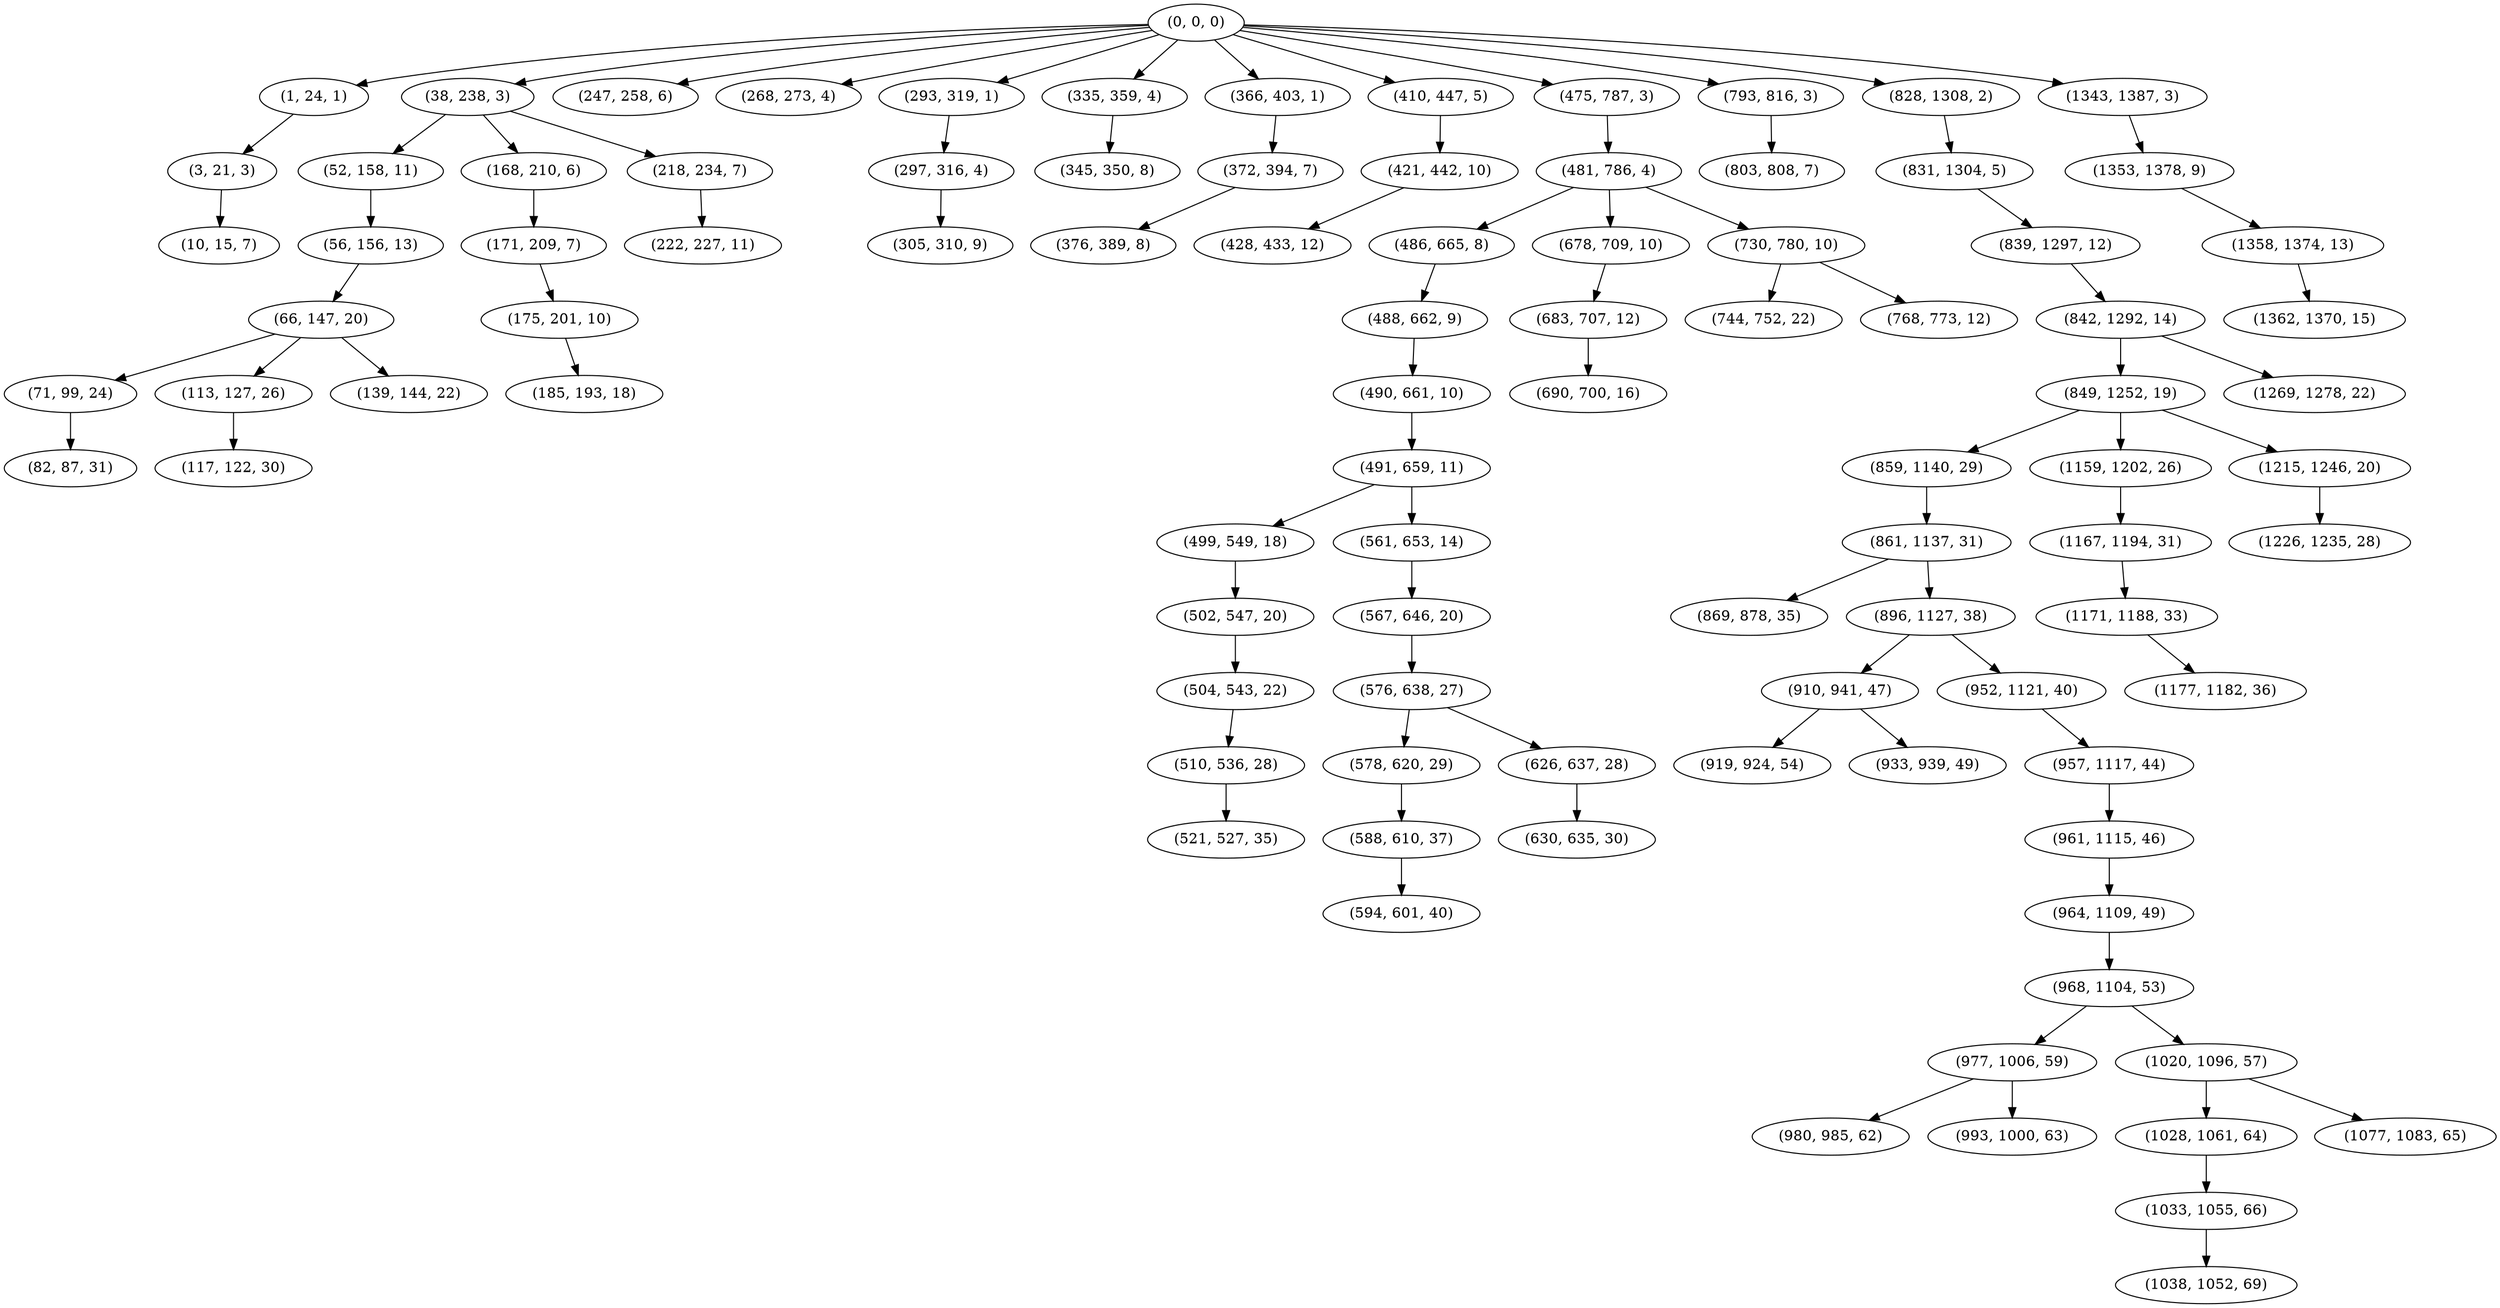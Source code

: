 digraph tree {
    "(0, 0, 0)";
    "(1, 24, 1)";
    "(3, 21, 3)";
    "(10, 15, 7)";
    "(38, 238, 3)";
    "(52, 158, 11)";
    "(56, 156, 13)";
    "(66, 147, 20)";
    "(71, 99, 24)";
    "(82, 87, 31)";
    "(113, 127, 26)";
    "(117, 122, 30)";
    "(139, 144, 22)";
    "(168, 210, 6)";
    "(171, 209, 7)";
    "(175, 201, 10)";
    "(185, 193, 18)";
    "(218, 234, 7)";
    "(222, 227, 11)";
    "(247, 258, 6)";
    "(268, 273, 4)";
    "(293, 319, 1)";
    "(297, 316, 4)";
    "(305, 310, 9)";
    "(335, 359, 4)";
    "(345, 350, 8)";
    "(366, 403, 1)";
    "(372, 394, 7)";
    "(376, 389, 8)";
    "(410, 447, 5)";
    "(421, 442, 10)";
    "(428, 433, 12)";
    "(475, 787, 3)";
    "(481, 786, 4)";
    "(486, 665, 8)";
    "(488, 662, 9)";
    "(490, 661, 10)";
    "(491, 659, 11)";
    "(499, 549, 18)";
    "(502, 547, 20)";
    "(504, 543, 22)";
    "(510, 536, 28)";
    "(521, 527, 35)";
    "(561, 653, 14)";
    "(567, 646, 20)";
    "(576, 638, 27)";
    "(578, 620, 29)";
    "(588, 610, 37)";
    "(594, 601, 40)";
    "(626, 637, 28)";
    "(630, 635, 30)";
    "(678, 709, 10)";
    "(683, 707, 12)";
    "(690, 700, 16)";
    "(730, 780, 10)";
    "(744, 752, 22)";
    "(768, 773, 12)";
    "(793, 816, 3)";
    "(803, 808, 7)";
    "(828, 1308, 2)";
    "(831, 1304, 5)";
    "(839, 1297, 12)";
    "(842, 1292, 14)";
    "(849, 1252, 19)";
    "(859, 1140, 29)";
    "(861, 1137, 31)";
    "(869, 878, 35)";
    "(896, 1127, 38)";
    "(910, 941, 47)";
    "(919, 924, 54)";
    "(933, 939, 49)";
    "(952, 1121, 40)";
    "(957, 1117, 44)";
    "(961, 1115, 46)";
    "(964, 1109, 49)";
    "(968, 1104, 53)";
    "(977, 1006, 59)";
    "(980, 985, 62)";
    "(993, 1000, 63)";
    "(1020, 1096, 57)";
    "(1028, 1061, 64)";
    "(1033, 1055, 66)";
    "(1038, 1052, 69)";
    "(1077, 1083, 65)";
    "(1159, 1202, 26)";
    "(1167, 1194, 31)";
    "(1171, 1188, 33)";
    "(1177, 1182, 36)";
    "(1215, 1246, 20)";
    "(1226, 1235, 28)";
    "(1269, 1278, 22)";
    "(1343, 1387, 3)";
    "(1353, 1378, 9)";
    "(1358, 1374, 13)";
    "(1362, 1370, 15)";
    "(0, 0, 0)" -> "(1, 24, 1)";
    "(0, 0, 0)" -> "(38, 238, 3)";
    "(0, 0, 0)" -> "(247, 258, 6)";
    "(0, 0, 0)" -> "(268, 273, 4)";
    "(0, 0, 0)" -> "(293, 319, 1)";
    "(0, 0, 0)" -> "(335, 359, 4)";
    "(0, 0, 0)" -> "(366, 403, 1)";
    "(0, 0, 0)" -> "(410, 447, 5)";
    "(0, 0, 0)" -> "(475, 787, 3)";
    "(0, 0, 0)" -> "(793, 816, 3)";
    "(0, 0, 0)" -> "(828, 1308, 2)";
    "(0, 0, 0)" -> "(1343, 1387, 3)";
    "(1, 24, 1)" -> "(3, 21, 3)";
    "(3, 21, 3)" -> "(10, 15, 7)";
    "(38, 238, 3)" -> "(52, 158, 11)";
    "(38, 238, 3)" -> "(168, 210, 6)";
    "(38, 238, 3)" -> "(218, 234, 7)";
    "(52, 158, 11)" -> "(56, 156, 13)";
    "(56, 156, 13)" -> "(66, 147, 20)";
    "(66, 147, 20)" -> "(71, 99, 24)";
    "(66, 147, 20)" -> "(113, 127, 26)";
    "(66, 147, 20)" -> "(139, 144, 22)";
    "(71, 99, 24)" -> "(82, 87, 31)";
    "(113, 127, 26)" -> "(117, 122, 30)";
    "(168, 210, 6)" -> "(171, 209, 7)";
    "(171, 209, 7)" -> "(175, 201, 10)";
    "(175, 201, 10)" -> "(185, 193, 18)";
    "(218, 234, 7)" -> "(222, 227, 11)";
    "(293, 319, 1)" -> "(297, 316, 4)";
    "(297, 316, 4)" -> "(305, 310, 9)";
    "(335, 359, 4)" -> "(345, 350, 8)";
    "(366, 403, 1)" -> "(372, 394, 7)";
    "(372, 394, 7)" -> "(376, 389, 8)";
    "(410, 447, 5)" -> "(421, 442, 10)";
    "(421, 442, 10)" -> "(428, 433, 12)";
    "(475, 787, 3)" -> "(481, 786, 4)";
    "(481, 786, 4)" -> "(486, 665, 8)";
    "(481, 786, 4)" -> "(678, 709, 10)";
    "(481, 786, 4)" -> "(730, 780, 10)";
    "(486, 665, 8)" -> "(488, 662, 9)";
    "(488, 662, 9)" -> "(490, 661, 10)";
    "(490, 661, 10)" -> "(491, 659, 11)";
    "(491, 659, 11)" -> "(499, 549, 18)";
    "(491, 659, 11)" -> "(561, 653, 14)";
    "(499, 549, 18)" -> "(502, 547, 20)";
    "(502, 547, 20)" -> "(504, 543, 22)";
    "(504, 543, 22)" -> "(510, 536, 28)";
    "(510, 536, 28)" -> "(521, 527, 35)";
    "(561, 653, 14)" -> "(567, 646, 20)";
    "(567, 646, 20)" -> "(576, 638, 27)";
    "(576, 638, 27)" -> "(578, 620, 29)";
    "(576, 638, 27)" -> "(626, 637, 28)";
    "(578, 620, 29)" -> "(588, 610, 37)";
    "(588, 610, 37)" -> "(594, 601, 40)";
    "(626, 637, 28)" -> "(630, 635, 30)";
    "(678, 709, 10)" -> "(683, 707, 12)";
    "(683, 707, 12)" -> "(690, 700, 16)";
    "(730, 780, 10)" -> "(744, 752, 22)";
    "(730, 780, 10)" -> "(768, 773, 12)";
    "(793, 816, 3)" -> "(803, 808, 7)";
    "(828, 1308, 2)" -> "(831, 1304, 5)";
    "(831, 1304, 5)" -> "(839, 1297, 12)";
    "(839, 1297, 12)" -> "(842, 1292, 14)";
    "(842, 1292, 14)" -> "(849, 1252, 19)";
    "(842, 1292, 14)" -> "(1269, 1278, 22)";
    "(849, 1252, 19)" -> "(859, 1140, 29)";
    "(849, 1252, 19)" -> "(1159, 1202, 26)";
    "(849, 1252, 19)" -> "(1215, 1246, 20)";
    "(859, 1140, 29)" -> "(861, 1137, 31)";
    "(861, 1137, 31)" -> "(869, 878, 35)";
    "(861, 1137, 31)" -> "(896, 1127, 38)";
    "(896, 1127, 38)" -> "(910, 941, 47)";
    "(896, 1127, 38)" -> "(952, 1121, 40)";
    "(910, 941, 47)" -> "(919, 924, 54)";
    "(910, 941, 47)" -> "(933, 939, 49)";
    "(952, 1121, 40)" -> "(957, 1117, 44)";
    "(957, 1117, 44)" -> "(961, 1115, 46)";
    "(961, 1115, 46)" -> "(964, 1109, 49)";
    "(964, 1109, 49)" -> "(968, 1104, 53)";
    "(968, 1104, 53)" -> "(977, 1006, 59)";
    "(968, 1104, 53)" -> "(1020, 1096, 57)";
    "(977, 1006, 59)" -> "(980, 985, 62)";
    "(977, 1006, 59)" -> "(993, 1000, 63)";
    "(1020, 1096, 57)" -> "(1028, 1061, 64)";
    "(1020, 1096, 57)" -> "(1077, 1083, 65)";
    "(1028, 1061, 64)" -> "(1033, 1055, 66)";
    "(1033, 1055, 66)" -> "(1038, 1052, 69)";
    "(1159, 1202, 26)" -> "(1167, 1194, 31)";
    "(1167, 1194, 31)" -> "(1171, 1188, 33)";
    "(1171, 1188, 33)" -> "(1177, 1182, 36)";
    "(1215, 1246, 20)" -> "(1226, 1235, 28)";
    "(1343, 1387, 3)" -> "(1353, 1378, 9)";
    "(1353, 1378, 9)" -> "(1358, 1374, 13)";
    "(1358, 1374, 13)" -> "(1362, 1370, 15)";
}
